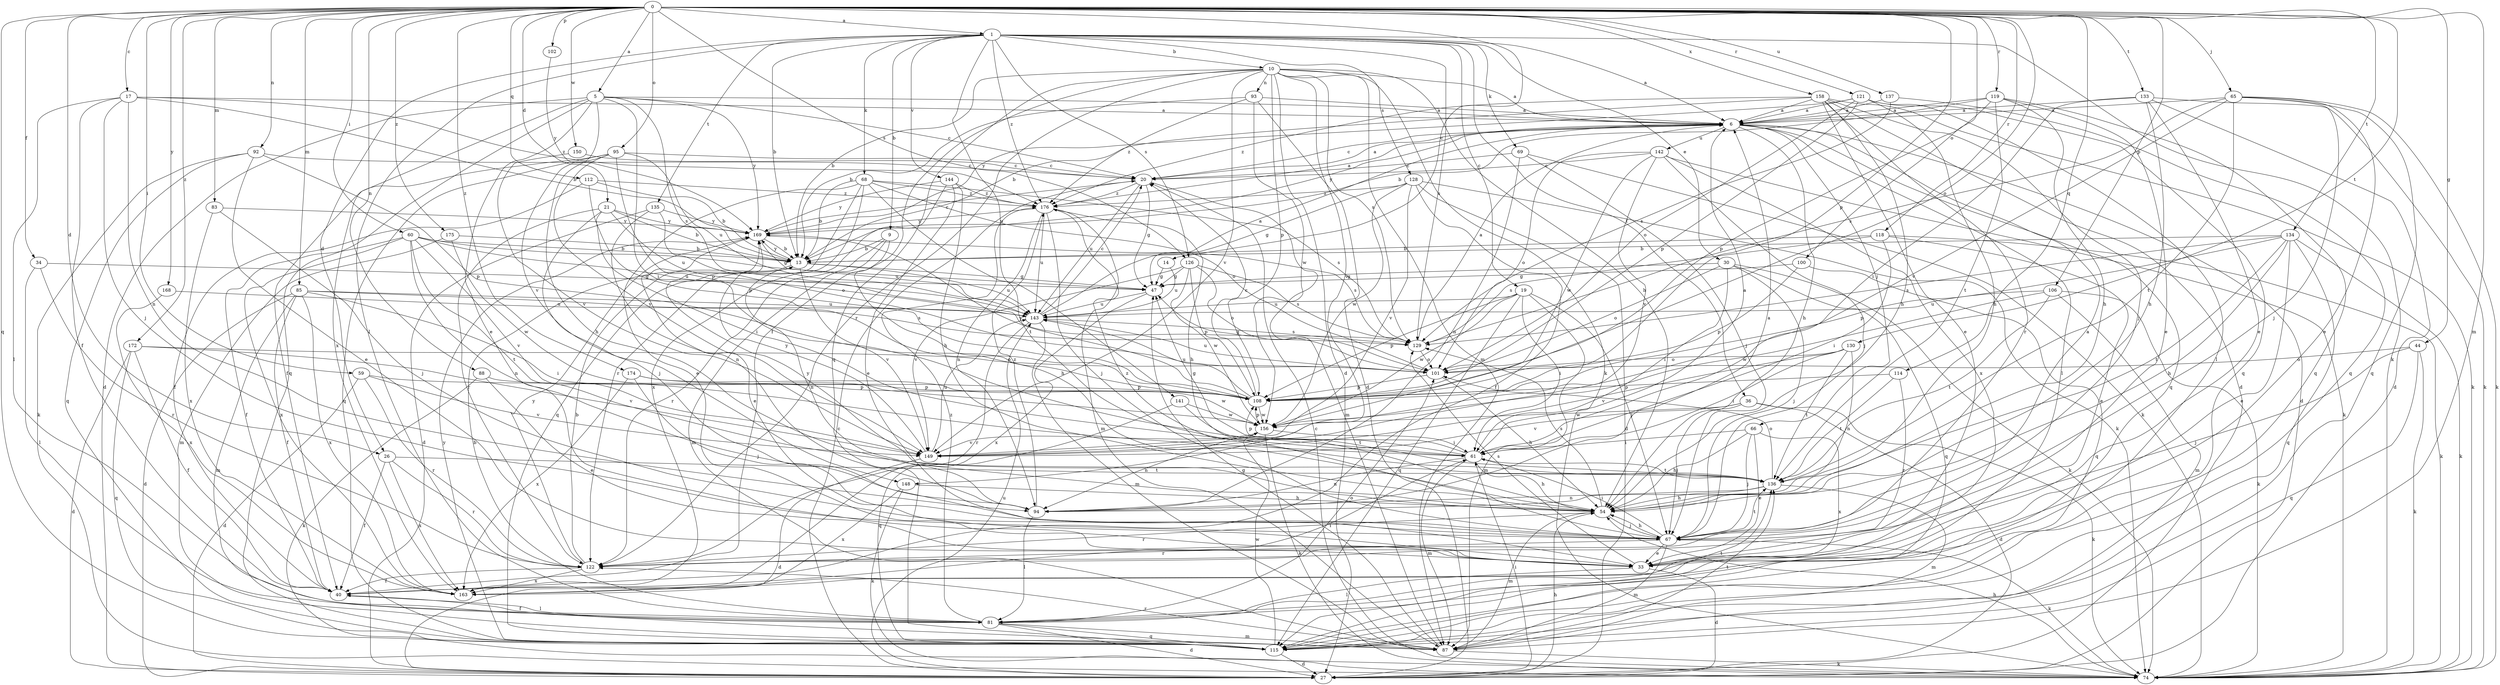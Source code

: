 strict digraph  {
0;
1;
5;
6;
9;
10;
13;
14;
17;
19;
20;
21;
26;
27;
30;
33;
34;
36;
40;
44;
47;
54;
59;
60;
61;
65;
66;
67;
68;
69;
74;
81;
83;
85;
87;
88;
92;
93;
94;
95;
100;
101;
102;
106;
108;
112;
114;
115;
118;
119;
121;
122;
126;
128;
129;
130;
133;
134;
135;
136;
137;
141;
142;
143;
144;
148;
149;
150;
156;
158;
163;
168;
169;
172;
174;
175;
176;
0 -> 1  [label=a];
0 -> 5  [label=a];
0 -> 14  [label=c];
0 -> 17  [label=c];
0 -> 21  [label=d];
0 -> 26  [label=d];
0 -> 34  [label=f];
0 -> 44  [label=g];
0 -> 59  [label=i];
0 -> 60  [label=i];
0 -> 65  [label=j];
0 -> 83  [label=m];
0 -> 85  [label=m];
0 -> 87  [label=m];
0 -> 88  [label=n];
0 -> 92  [label=n];
0 -> 95  [label=o];
0 -> 100  [label=o];
0 -> 101  [label=o];
0 -> 102  [label=p];
0 -> 106  [label=p];
0 -> 108  [label=p];
0 -> 112  [label=q];
0 -> 114  [label=q];
0 -> 115  [label=q];
0 -> 118  [label=r];
0 -> 119  [label=r];
0 -> 121  [label=r];
0 -> 126  [label=s];
0 -> 130  [label=t];
0 -> 133  [label=t];
0 -> 134  [label=t];
0 -> 137  [label=u];
0 -> 150  [label=w];
0 -> 158  [label=x];
0 -> 168  [label=y];
0 -> 172  [label=z];
0 -> 174  [label=z];
0 -> 175  [label=z];
1 -> 6  [label=a];
1 -> 9  [label=b];
1 -> 10  [label=b];
1 -> 13  [label=b];
1 -> 19  [label=c];
1 -> 26  [label=d];
1 -> 30  [label=e];
1 -> 36  [label=f];
1 -> 68  [label=k];
1 -> 69  [label=k];
1 -> 74  [label=k];
1 -> 81  [label=l];
1 -> 126  [label=s];
1 -> 128  [label=s];
1 -> 129  [label=s];
1 -> 135  [label=t];
1 -> 141  [label=u];
1 -> 144  [label=v];
1 -> 176  [label=z];
5 -> 6  [label=a];
5 -> 20  [label=c];
5 -> 27  [label=d];
5 -> 33  [label=e];
5 -> 61  [label=i];
5 -> 115  [label=q];
5 -> 129  [label=s];
5 -> 148  [label=v];
5 -> 163  [label=x];
5 -> 169  [label=y];
6 -> 20  [label=c];
6 -> 27  [label=d];
6 -> 54  [label=h];
6 -> 66  [label=j];
6 -> 81  [label=l];
6 -> 115  [label=q];
6 -> 142  [label=u];
6 -> 169  [label=y];
9 -> 13  [label=b];
9 -> 54  [label=h];
9 -> 87  [label=m];
9 -> 122  [label=r];
10 -> 6  [label=a];
10 -> 13  [label=b];
10 -> 27  [label=d];
10 -> 40  [label=f];
10 -> 54  [label=h];
10 -> 74  [label=k];
10 -> 87  [label=m];
10 -> 93  [label=n];
10 -> 108  [label=p];
10 -> 115  [label=q];
10 -> 122  [label=r];
10 -> 129  [label=s];
10 -> 148  [label=v];
10 -> 149  [label=v];
13 -> 47  [label=g];
13 -> 94  [label=n];
13 -> 143  [label=u];
13 -> 149  [label=v];
13 -> 169  [label=y];
14 -> 47  [label=g];
14 -> 143  [label=u];
17 -> 6  [label=a];
17 -> 13  [label=b];
17 -> 40  [label=f];
17 -> 67  [label=j];
17 -> 81  [label=l];
17 -> 94  [label=n];
17 -> 176  [label=z];
19 -> 61  [label=i];
19 -> 67  [label=j];
19 -> 87  [label=m];
19 -> 108  [label=p];
19 -> 115  [label=q];
19 -> 143  [label=u];
19 -> 156  [label=w];
20 -> 6  [label=a];
20 -> 47  [label=g];
20 -> 87  [label=m];
20 -> 143  [label=u];
20 -> 176  [label=z];
21 -> 13  [label=b];
21 -> 61  [label=i];
21 -> 67  [label=j];
21 -> 122  [label=r];
21 -> 143  [label=u];
21 -> 169  [label=y];
26 -> 40  [label=f];
26 -> 122  [label=r];
26 -> 136  [label=t];
26 -> 163  [label=x];
27 -> 20  [label=c];
27 -> 54  [label=h];
27 -> 61  [label=i];
27 -> 143  [label=u];
30 -> 47  [label=g];
30 -> 61  [label=i];
30 -> 67  [label=j];
30 -> 74  [label=k];
30 -> 101  [label=o];
30 -> 115  [label=q];
33 -> 27  [label=d];
33 -> 81  [label=l];
33 -> 129  [label=s];
34 -> 47  [label=g];
34 -> 81  [label=l];
34 -> 122  [label=r];
36 -> 27  [label=d];
36 -> 67  [label=j];
36 -> 74  [label=k];
36 -> 149  [label=v];
36 -> 156  [label=w];
40 -> 61  [label=i];
40 -> 81  [label=l];
44 -> 67  [label=j];
44 -> 74  [label=k];
44 -> 101  [label=o];
44 -> 115  [label=q];
47 -> 143  [label=u];
47 -> 163  [label=x];
54 -> 67  [label=j];
54 -> 87  [label=m];
54 -> 122  [label=r];
54 -> 129  [label=s];
54 -> 169  [label=y];
59 -> 27  [label=d];
59 -> 108  [label=p];
59 -> 122  [label=r];
59 -> 149  [label=v];
60 -> 13  [label=b];
60 -> 40  [label=f];
60 -> 47  [label=g];
60 -> 94  [label=n];
60 -> 136  [label=t];
60 -> 143  [label=u];
60 -> 149  [label=v];
60 -> 163  [label=x];
61 -> 6  [label=a];
61 -> 47  [label=g];
61 -> 54  [label=h];
61 -> 87  [label=m];
61 -> 94  [label=n];
61 -> 108  [label=p];
61 -> 136  [label=t];
65 -> 6  [label=a];
65 -> 33  [label=e];
65 -> 67  [label=j];
65 -> 74  [label=k];
65 -> 115  [label=q];
65 -> 129  [label=s];
65 -> 136  [label=t];
65 -> 149  [label=v];
66 -> 33  [label=e];
66 -> 54  [label=h];
66 -> 61  [label=i];
66 -> 67  [label=j];
66 -> 163  [label=x];
67 -> 6  [label=a];
67 -> 33  [label=e];
67 -> 54  [label=h];
67 -> 61  [label=i];
67 -> 74  [label=k];
67 -> 87  [label=m];
67 -> 122  [label=r];
67 -> 136  [label=t];
67 -> 176  [label=z];
68 -> 13  [label=b];
68 -> 33  [label=e];
68 -> 101  [label=o];
68 -> 115  [label=q];
68 -> 122  [label=r];
68 -> 129  [label=s];
68 -> 136  [label=t];
68 -> 176  [label=z];
69 -> 20  [label=c];
69 -> 67  [label=j];
69 -> 74  [label=k];
69 -> 94  [label=n];
74 -> 20  [label=c];
74 -> 54  [label=h];
81 -> 13  [label=b];
81 -> 27  [label=d];
81 -> 40  [label=f];
81 -> 87  [label=m];
81 -> 101  [label=o];
81 -> 115  [label=q];
81 -> 136  [label=t];
81 -> 176  [label=z];
83 -> 67  [label=j];
83 -> 163  [label=x];
83 -> 169  [label=y];
85 -> 27  [label=d];
85 -> 40  [label=f];
85 -> 61  [label=i];
85 -> 87  [label=m];
85 -> 129  [label=s];
85 -> 143  [label=u];
85 -> 163  [label=x];
87 -> 47  [label=g];
87 -> 74  [label=k];
87 -> 122  [label=r];
87 -> 136  [label=t];
88 -> 33  [label=e];
88 -> 74  [label=k];
88 -> 108  [label=p];
92 -> 20  [label=c];
92 -> 33  [label=e];
92 -> 74  [label=k];
92 -> 108  [label=p];
92 -> 115  [label=q];
93 -> 6  [label=a];
93 -> 13  [label=b];
93 -> 27  [label=d];
93 -> 156  [label=w];
93 -> 176  [label=z];
94 -> 6  [label=a];
94 -> 81  [label=l];
94 -> 176  [label=z];
95 -> 20  [label=c];
95 -> 40  [label=f];
95 -> 54  [label=h];
95 -> 108  [label=p];
95 -> 115  [label=q];
95 -> 143  [label=u];
95 -> 149  [label=v];
100 -> 47  [label=g];
100 -> 108  [label=p];
100 -> 115  [label=q];
101 -> 47  [label=g];
101 -> 54  [label=h];
101 -> 108  [label=p];
101 -> 143  [label=u];
102 -> 169  [label=y];
106 -> 74  [label=k];
106 -> 87  [label=m];
106 -> 136  [label=t];
106 -> 143  [label=u];
106 -> 156  [label=w];
108 -> 20  [label=c];
108 -> 143  [label=u];
108 -> 156  [label=w];
108 -> 169  [label=y];
112 -> 13  [label=b];
112 -> 40  [label=f];
112 -> 108  [label=p];
112 -> 176  [label=z];
114 -> 108  [label=p];
114 -> 122  [label=r];
114 -> 136  [label=t];
115 -> 27  [label=d];
115 -> 156  [label=w];
115 -> 169  [label=y];
118 -> 13  [label=b];
118 -> 33  [label=e];
118 -> 61  [label=i];
118 -> 74  [label=k];
118 -> 129  [label=s];
119 -> 6  [label=a];
119 -> 13  [label=b];
119 -> 33  [label=e];
119 -> 54  [label=h];
119 -> 108  [label=p];
119 -> 115  [label=q];
119 -> 136  [label=t];
121 -> 6  [label=a];
121 -> 54  [label=h];
121 -> 81  [label=l];
121 -> 101  [label=o];
121 -> 108  [label=p];
121 -> 115  [label=q];
121 -> 169  [label=y];
122 -> 13  [label=b];
122 -> 40  [label=f];
122 -> 163  [label=x];
122 -> 169  [label=y];
126 -> 47  [label=g];
126 -> 101  [label=o];
126 -> 108  [label=p];
126 -> 129  [label=s];
126 -> 149  [label=v];
126 -> 156  [label=w];
128 -> 27  [label=d];
128 -> 40  [label=f];
128 -> 47  [label=g];
128 -> 74  [label=k];
128 -> 149  [label=v];
128 -> 156  [label=w];
128 -> 176  [label=z];
129 -> 6  [label=a];
129 -> 101  [label=o];
130 -> 61  [label=i];
130 -> 94  [label=n];
130 -> 101  [label=o];
130 -> 136  [label=t];
130 -> 149  [label=v];
133 -> 6  [label=a];
133 -> 27  [label=d];
133 -> 33  [label=e];
133 -> 54  [label=h];
133 -> 61  [label=i];
133 -> 74  [label=k];
134 -> 13  [label=b];
134 -> 33  [label=e];
134 -> 54  [label=h];
134 -> 74  [label=k];
134 -> 108  [label=p];
134 -> 115  [label=q];
134 -> 129  [label=s];
134 -> 136  [label=t];
135 -> 27  [label=d];
135 -> 94  [label=n];
135 -> 101  [label=o];
135 -> 169  [label=y];
136 -> 54  [label=h];
136 -> 87  [label=m];
136 -> 94  [label=n];
136 -> 101  [label=o];
137 -> 6  [label=a];
137 -> 115  [label=q];
137 -> 129  [label=s];
141 -> 115  [label=q];
141 -> 136  [label=t];
141 -> 156  [label=w];
142 -> 20  [label=c];
142 -> 67  [label=j];
142 -> 74  [label=k];
142 -> 101  [label=o];
142 -> 149  [label=v];
142 -> 156  [label=w];
142 -> 163  [label=x];
143 -> 6  [label=a];
143 -> 20  [label=c];
143 -> 87  [label=m];
143 -> 122  [label=r];
143 -> 129  [label=s];
144 -> 33  [label=e];
144 -> 54  [label=h];
144 -> 163  [label=x];
144 -> 169  [label=y];
144 -> 176  [label=z];
148 -> 54  [label=h];
148 -> 74  [label=k];
148 -> 163  [label=x];
149 -> 27  [label=d];
149 -> 143  [label=u];
149 -> 169  [label=y];
150 -> 20  [label=c];
150 -> 149  [label=v];
156 -> 61  [label=i];
156 -> 74  [label=k];
156 -> 94  [label=n];
156 -> 108  [label=p];
156 -> 149  [label=v];
158 -> 6  [label=a];
158 -> 13  [label=b];
158 -> 27  [label=d];
158 -> 33  [label=e];
158 -> 54  [label=h];
158 -> 67  [label=j];
158 -> 74  [label=k];
158 -> 122  [label=r];
158 -> 176  [label=z];
168 -> 143  [label=u];
168 -> 163  [label=x];
169 -> 13  [label=b];
169 -> 20  [label=c];
169 -> 33  [label=e];
169 -> 129  [label=s];
169 -> 143  [label=u];
172 -> 27  [label=d];
172 -> 40  [label=f];
172 -> 101  [label=o];
172 -> 115  [label=q];
172 -> 149  [label=v];
174 -> 67  [label=j];
174 -> 108  [label=p];
174 -> 156  [label=w];
174 -> 163  [label=x];
175 -> 13  [label=b];
175 -> 87  [label=m];
175 -> 156  [label=w];
176 -> 6  [label=a];
176 -> 54  [label=h];
176 -> 67  [label=j];
176 -> 87  [label=m];
176 -> 94  [label=n];
176 -> 143  [label=u];
176 -> 169  [label=y];
}
